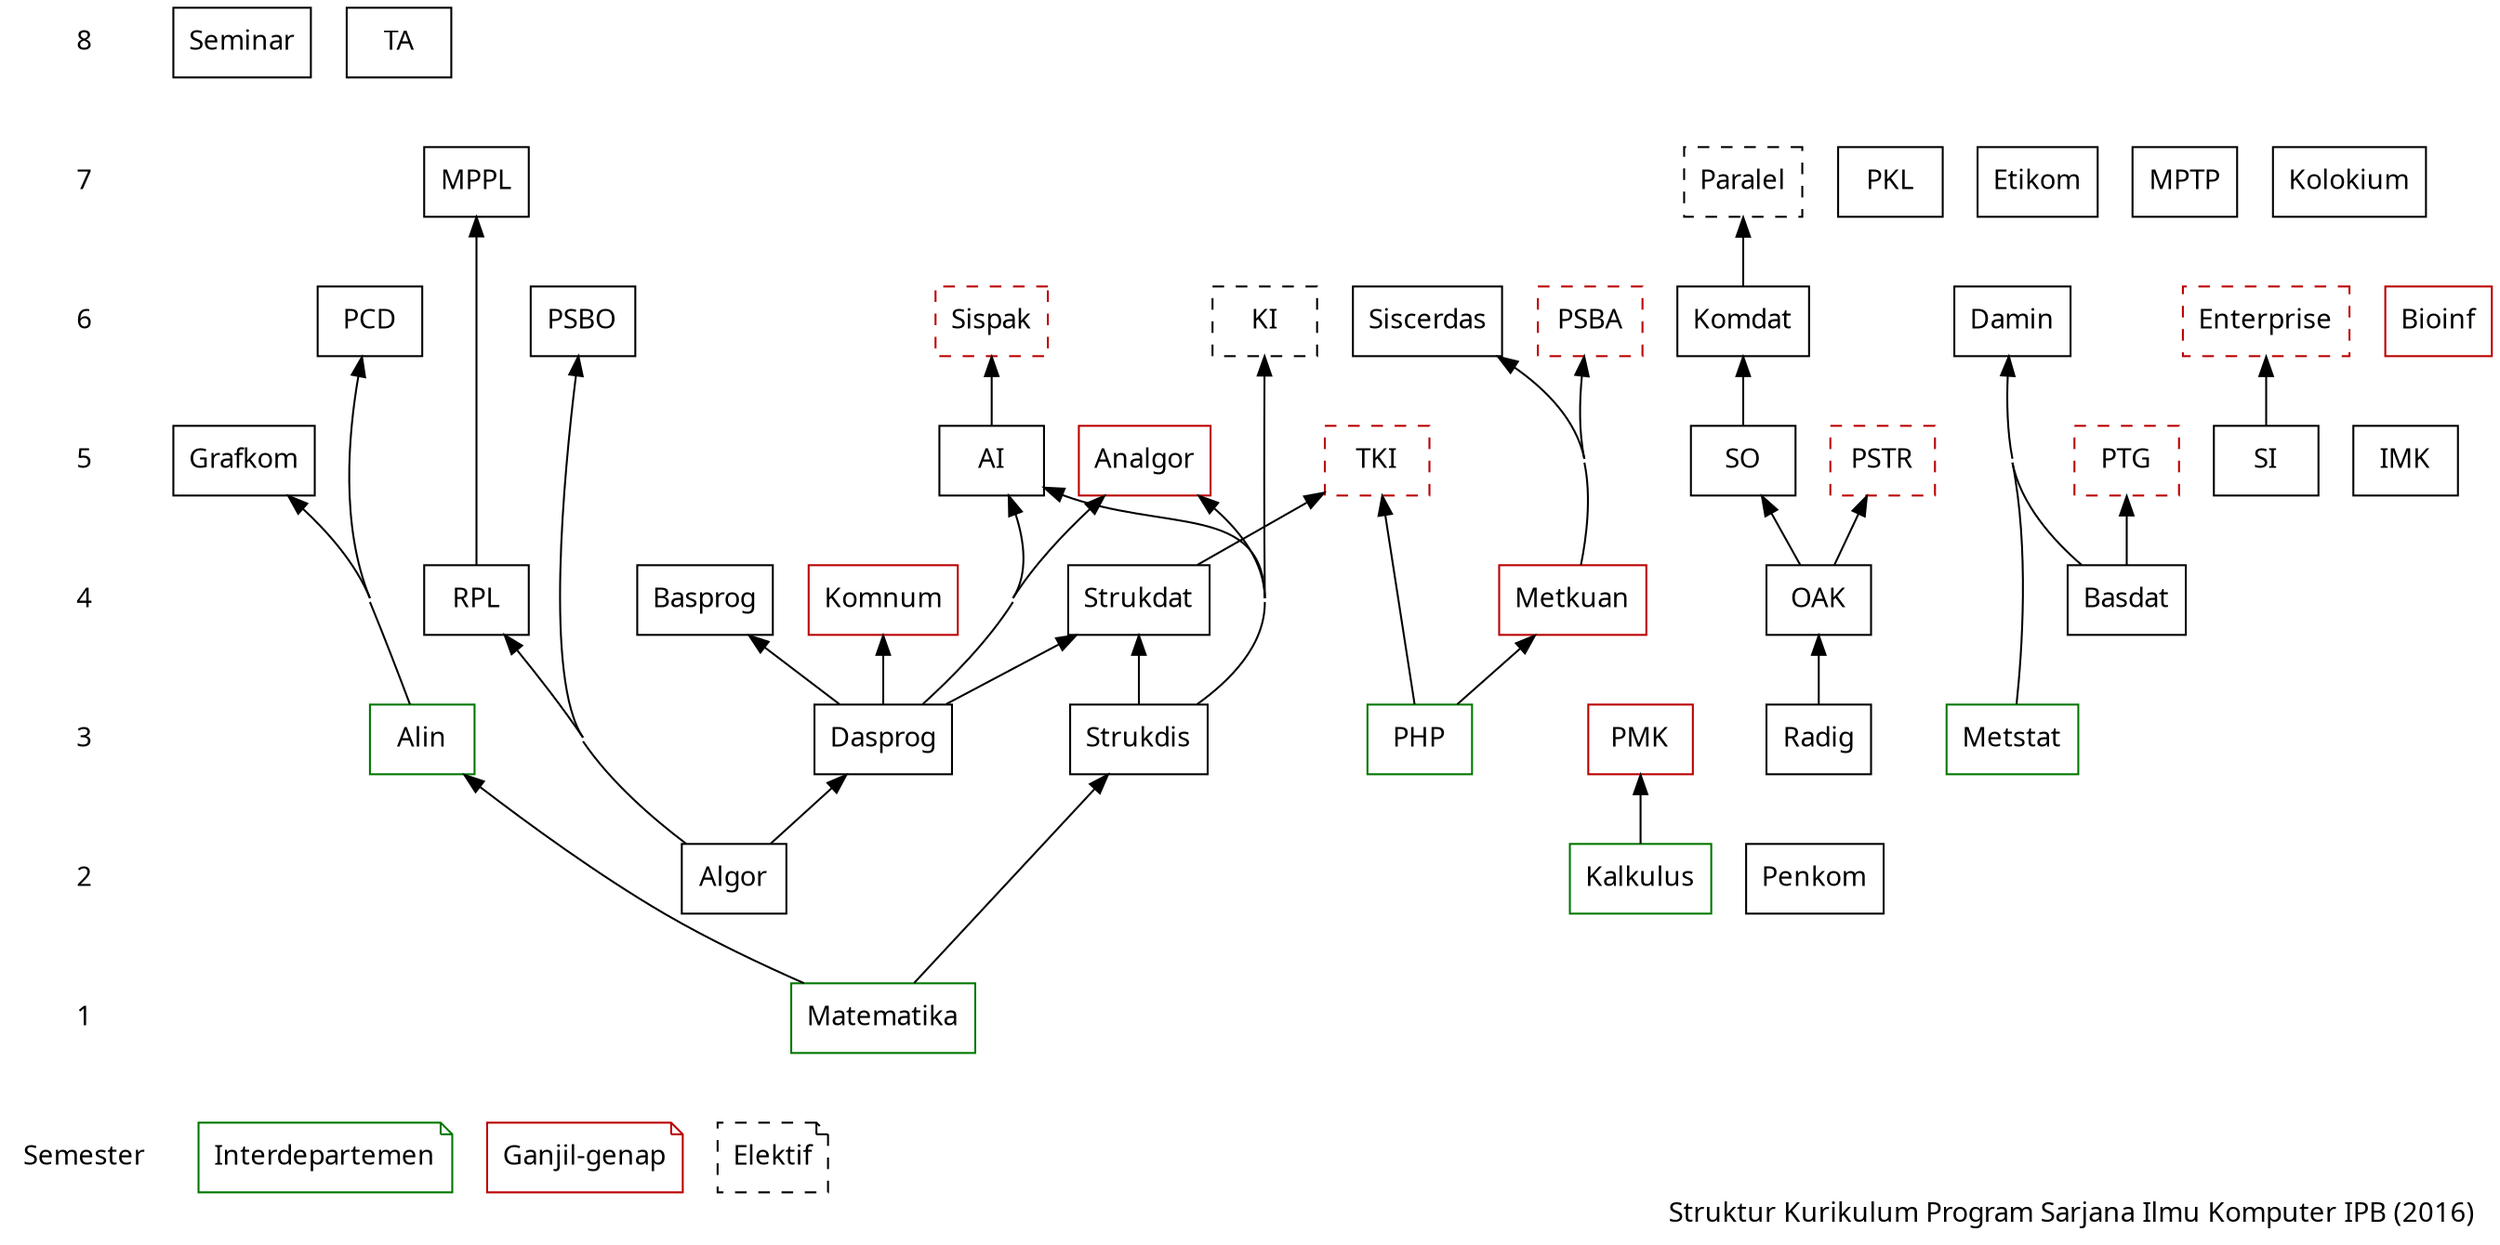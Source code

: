 digraph kom2016
{
    node [shape="box"; fontname="Fira Sans"]
    edge [dir="back"]
    concentrate="true"

    # semester
    subgraph sem {
        node [shape="plaintext"]
        edge [style="invis"]
        8 -> 7 -> 6 -> 5 -> 4 -> 3 -> 2 -> 1 -> Semester
    }

    # mayor
    {rank="same" 1 Matematika}
    {rank="same" 2 Algor Kalkulus Penkom}
    {rank="same" 3 Dasprog Alin Strukdis Radig Metstat PHP PMK}
    {rank="same" 4 Basprog Strukdat RPL OAK Basdat Metkuan Komnum}
    {rank="same" 5 AI Grafkom SO SI IMK Analgor}
    {rank="same" 6 PCD PSBO Komdat Damin Siscerdas Bioinf}
    {rank="same" 7 PKL Etikom MPTP MPPL Kolokium}
    {rank="same" 8 Seminar TA}
    Dasprog -> Algor
    Alin -> Matematika
    Strukdis -> Matematika
    PMK -> Kalkulus
    Basprog -> Dasprog
    OAK -> Radig
    Strukdat -> {Dasprog Strukdis}
    RPL -> Algor
    Komnum -> Dasprog
    Metkuan -> PHP
    AI -> {Dasprog Strukdis}        // -> Strukdat ?
    Grafkom -> Alin
    SO -> OAK
    Analgor -> {Dasprog Strukdis}   // -> Strukdat ?
    Komdat -> SO
    Siscerdas -> Metkuan
    PCD -> Alin
    Damin -> {Basdat Metstat}
    PSBO -> Algor
    MPPL -> RPL

    #interdep
    Matematika, Kalkulus, Metstat, Alin, PHP, Bioinf [color="#007700"]

    # elektif
    PSTR, PTG, TKI, KI, Sispak, Enterprise, PSBA, Paralel [style="dashed"]
    {rank="same" 5 PSTR, PTG, TKI}
    {rank="same" 6 KI, Sispak, Enterprise, PSBA}
    {rank="same" 7 Paralel}
    PSTR -> OAK
    PTG -> Basdat
    TKI -> {PHP Strukdat}
    KI -> Strukdis
    Sispak -> AI
    Enterprise -> SI
    PSBA -> Metkuan
    Paralel -> Komdat

    # ganjil-genap
    PMK, Metkuan, Komnum, Analgor, PSTR, PTG, TKI, Sispak, Enterprise, PSBA, Bioinf [color="#bb0000"]

    # keterangan
    {rank="sink" Semester interdep ganjilgenap elektif}
    interdep [shape="note"; color="#007700"; label="Interdepartemen"]
    ganjilgenap [shape="note"; color="#bb0000"; label="Ganjil-genap";]
    elektif [shape="note"; style="dashed"; label="Elektif"]

    # title
    label="Struktur Kurikulum Program Sarjana Ilmu Komputer IPB (2016)"
    labeljust="r"
    fontname="Fira Sans"
}
